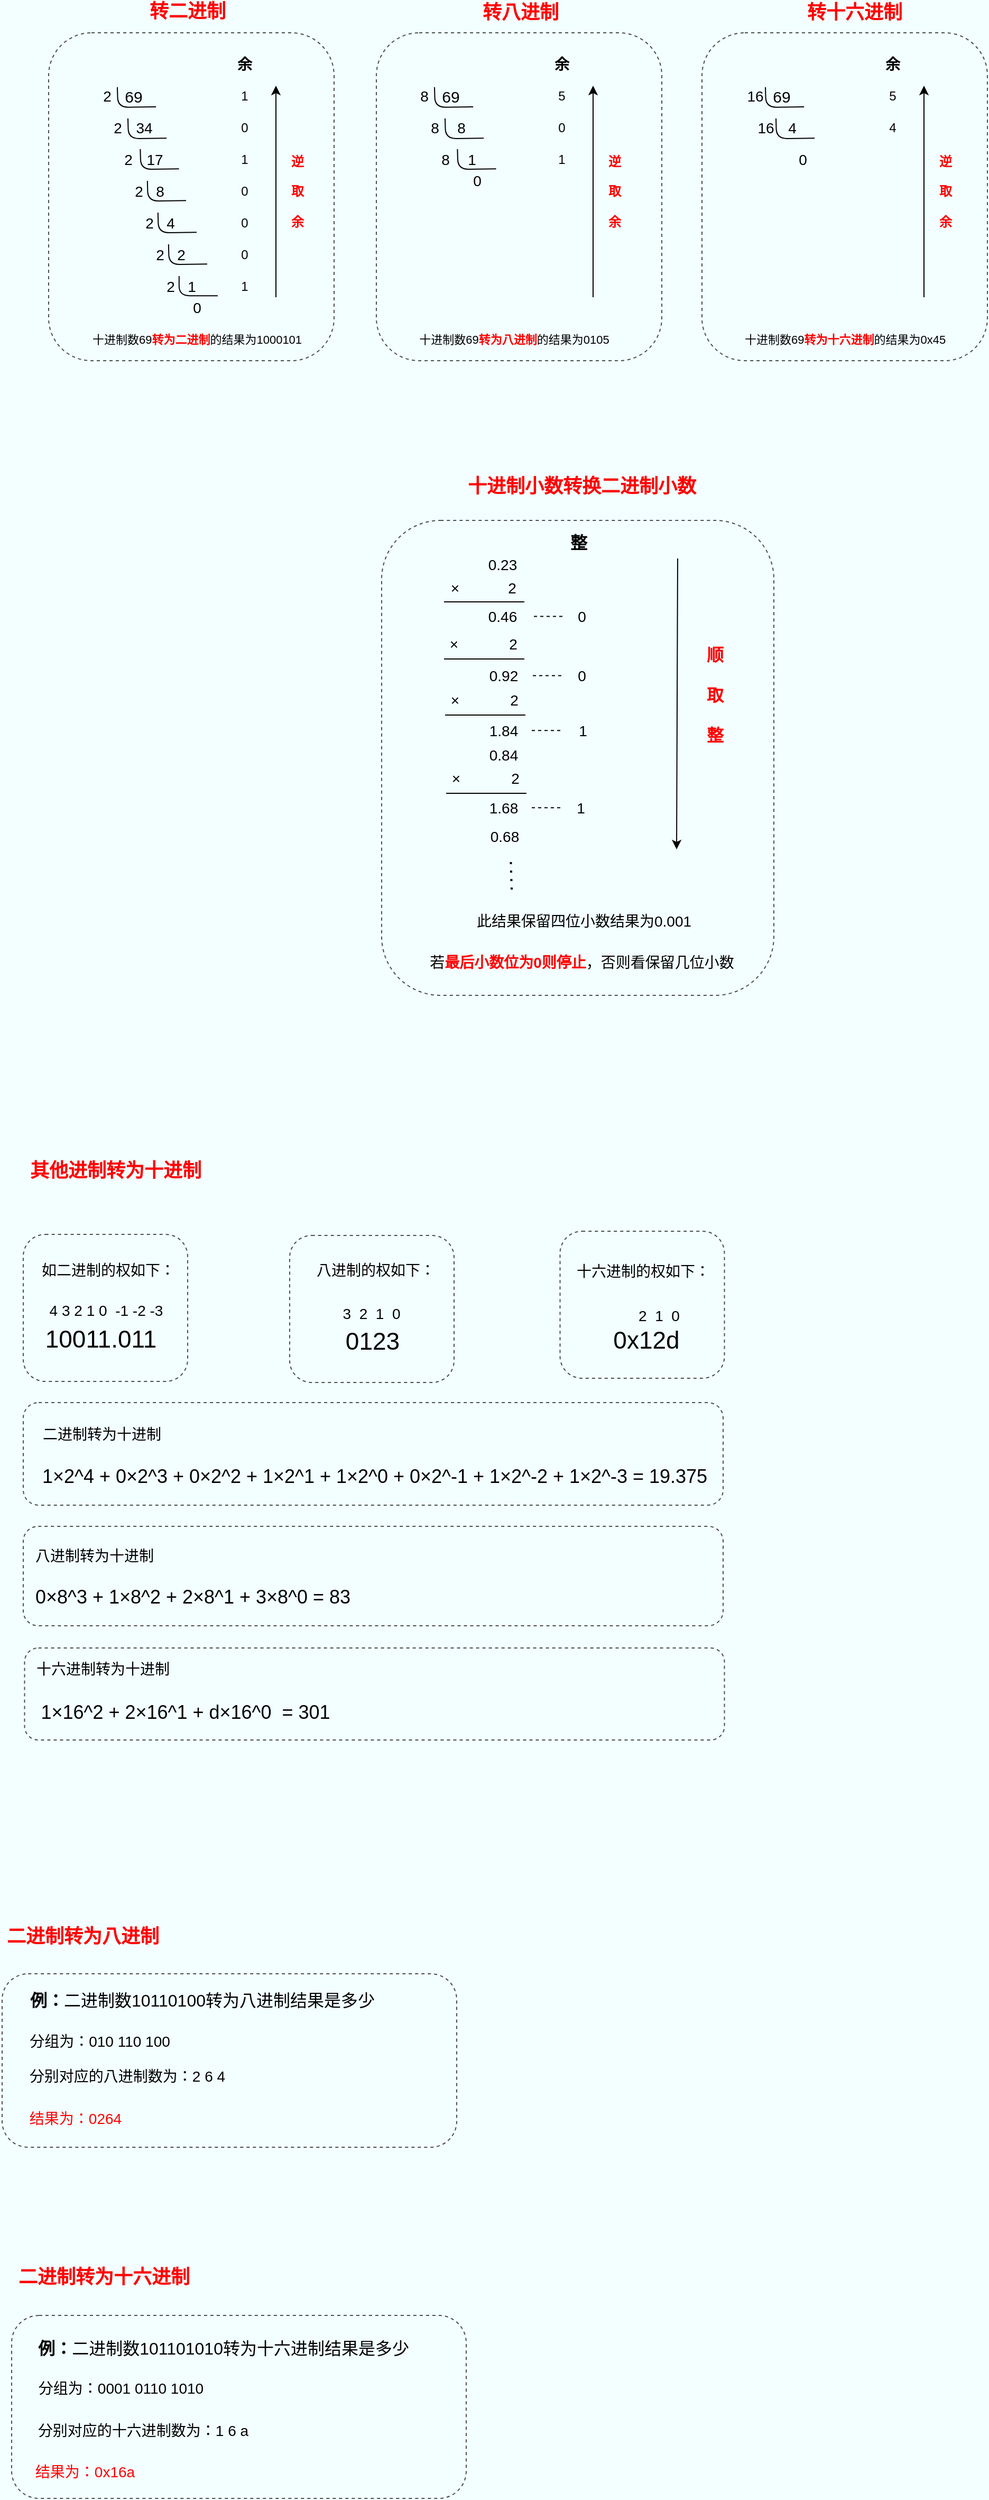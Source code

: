 <mxfile version="14.1.1" type="github">
  <diagram id="C5RBs43oDa-KdzZeNtuy" name="Page-1">
    <mxGraphModel dx="1687" dy="394" grid="1" gridSize="1" guides="1" tooltips="1" connect="1" arrows="1" fold="1" page="0" pageScale="1" pageWidth="827" pageHeight="1169" background="#F2FEFF" math="0" shadow="0">
      <root>
        <mxCell id="WIyWlLk6GJQsqaUBKTNV-0" />
        <mxCell id="WIyWlLk6GJQsqaUBKTNV-1" parent="WIyWlLk6GJQsqaUBKTNV-0" />
        <mxCell id="qtJqmg4V1Cs-F3vaJXCX-4" value="" style="endArrow=none;html=1;edgeStyle=orthogonalEdgeStyle;exitX=0.886;exitY=0.929;exitDx=0;exitDy=0;exitPerimeter=0;" edge="1" parent="WIyWlLk6GJQsqaUBKTNV-1">
          <mxGeometry width="50" height="50" relative="1" as="geometry">
            <mxPoint x="-193.42" y="559.95" as="sourcePoint" />
            <mxPoint x="-230" y="541.37" as="targetPoint" />
          </mxGeometry>
        </mxCell>
        <mxCell id="qtJqmg4V1Cs-F3vaJXCX-6" value="&lt;font style=&quot;font-size: 14px&quot;&gt;2&lt;/font&gt;" style="text;html=1;align=center;verticalAlign=middle;resizable=0;points=[];autosize=1;" vertex="1" parent="WIyWlLk6GJQsqaUBKTNV-1">
          <mxGeometry x="-250" y="540" width="20" height="20" as="geometry" />
        </mxCell>
        <mxCell id="qtJqmg4V1Cs-F3vaJXCX-8" value="&lt;font style=&quot;font-size: 14px&quot;&gt;34&lt;/font&gt;" style="text;html=1;align=center;verticalAlign=middle;resizable=0;points=[];autosize=1;" vertex="1" parent="WIyWlLk6GJQsqaUBKTNV-1">
          <mxGeometry x="-220" y="570" width="30" height="20" as="geometry" />
        </mxCell>
        <mxCell id="qtJqmg4V1Cs-F3vaJXCX-9" value="1" style="text;html=1;align=center;verticalAlign=middle;resizable=0;points=[];autosize=1;" vertex="1" parent="WIyWlLk6GJQsqaUBKTNV-1">
          <mxGeometry x="-120" y="540" width="20" height="20" as="geometry" />
        </mxCell>
        <mxCell id="qtJqmg4V1Cs-F3vaJXCX-12" value="&lt;font style=&quot;font-size: 14px&quot;&gt;&lt;b&gt;余&lt;/b&gt;&lt;/font&gt;" style="text;html=1;align=center;verticalAlign=middle;resizable=0;points=[];autosize=1;" vertex="1" parent="WIyWlLk6GJQsqaUBKTNV-1">
          <mxGeometry x="-125" y="510" width="30" height="20" as="geometry" />
        </mxCell>
        <mxCell id="qtJqmg4V1Cs-F3vaJXCX-14" value="&lt;font style=&quot;font-size: 14px&quot;&gt;2&lt;/font&gt;" style="text;html=1;align=center;verticalAlign=middle;resizable=0;points=[];autosize=1;" vertex="1" parent="WIyWlLk6GJQsqaUBKTNV-1">
          <mxGeometry x="-240" y="570" width="20" height="20" as="geometry" />
        </mxCell>
        <mxCell id="qtJqmg4V1Cs-F3vaJXCX-16" value="&lt;font style=&quot;font-size: 14px&quot;&gt;17&lt;/font&gt;" style="text;html=1;align=center;verticalAlign=middle;resizable=0;points=[];autosize=1;" vertex="1" parent="WIyWlLk6GJQsqaUBKTNV-1">
          <mxGeometry x="-210" y="600" width="30" height="20" as="geometry" />
        </mxCell>
        <mxCell id="qtJqmg4V1Cs-F3vaJXCX-18" value="0" style="text;html=1;align=center;verticalAlign=middle;resizable=0;points=[];autosize=1;" vertex="1" parent="WIyWlLk6GJQsqaUBKTNV-1">
          <mxGeometry x="-120" y="570" width="20" height="20" as="geometry" />
        </mxCell>
        <mxCell id="qtJqmg4V1Cs-F3vaJXCX-20" value="&lt;font style=&quot;font-size: 14px&quot;&gt;8&lt;/font&gt;" style="text;html=1;align=center;verticalAlign=middle;resizable=0;points=[];autosize=1;" vertex="1" parent="WIyWlLk6GJQsqaUBKTNV-1">
          <mxGeometry x="-200" y="630" width="20" height="20" as="geometry" />
        </mxCell>
        <mxCell id="qtJqmg4V1Cs-F3vaJXCX-21" value="1" style="text;html=1;align=center;verticalAlign=middle;resizable=0;points=[];autosize=1;" vertex="1" parent="WIyWlLk6GJQsqaUBKTNV-1">
          <mxGeometry x="-120" y="600" width="20" height="20" as="geometry" />
        </mxCell>
        <mxCell id="qtJqmg4V1Cs-F3vaJXCX-23" value="0" style="text;html=1;align=center;verticalAlign=middle;resizable=0;points=[];autosize=1;" vertex="1" parent="WIyWlLk6GJQsqaUBKTNV-1">
          <mxGeometry x="-120" y="630" width="20" height="20" as="geometry" />
        </mxCell>
        <mxCell id="qtJqmg4V1Cs-F3vaJXCX-25" value="&lt;font style=&quot;font-size: 14px&quot;&gt;4&lt;/font&gt;" style="text;html=1;align=center;verticalAlign=middle;resizable=0;points=[];autosize=1;" vertex="1" parent="WIyWlLk6GJQsqaUBKTNV-1">
          <mxGeometry x="-190" y="660" width="20" height="20" as="geometry" />
        </mxCell>
        <mxCell id="qtJqmg4V1Cs-F3vaJXCX-27" value="0" style="text;html=1;align=center;verticalAlign=middle;resizable=0;points=[];autosize=1;" vertex="1" parent="WIyWlLk6GJQsqaUBKTNV-1">
          <mxGeometry x="-120" y="660" width="20" height="20" as="geometry" />
        </mxCell>
        <mxCell id="qtJqmg4V1Cs-F3vaJXCX-32" value="&lt;font style=&quot;font-size: 14px&quot;&gt;1&lt;/font&gt;" style="text;html=1;align=center;verticalAlign=middle;resizable=0;points=[];autosize=1;" vertex="1" parent="WIyWlLk6GJQsqaUBKTNV-1">
          <mxGeometry x="-170" y="720" width="20" height="20" as="geometry" />
        </mxCell>
        <mxCell id="qtJqmg4V1Cs-F3vaJXCX-35" value="&lt;font style=&quot;font-size: 14px&quot;&gt;0&lt;/font&gt;" style="text;html=1;align=center;verticalAlign=middle;resizable=0;points=[];autosize=1;" vertex="1" parent="WIyWlLk6GJQsqaUBKTNV-1">
          <mxGeometry x="-165" y="740" width="20" height="20" as="geometry" />
        </mxCell>
        <mxCell id="qtJqmg4V1Cs-F3vaJXCX-36" value="0" style="text;html=1;align=center;verticalAlign=middle;resizable=0;points=[];autosize=1;" vertex="1" parent="WIyWlLk6GJQsqaUBKTNV-1">
          <mxGeometry x="-120" y="690" width="20" height="20" as="geometry" />
        </mxCell>
        <mxCell id="qtJqmg4V1Cs-F3vaJXCX-37" value="1" style="text;html=1;align=center;verticalAlign=middle;resizable=0;points=[];autosize=1;" vertex="1" parent="WIyWlLk6GJQsqaUBKTNV-1">
          <mxGeometry x="-120" y="720" width="20" height="20" as="geometry" />
        </mxCell>
        <mxCell id="qtJqmg4V1Cs-F3vaJXCX-38" value="&lt;font style=&quot;font-size: 15px&quot;&gt;69&lt;/font&gt;" style="text;html=1;align=center;verticalAlign=middle;resizable=0;points=[];autosize=1;" vertex="1" parent="WIyWlLk6GJQsqaUBKTNV-1">
          <mxGeometry x="-230" y="540" width="30" height="20" as="geometry" />
        </mxCell>
        <mxCell id="qtJqmg4V1Cs-F3vaJXCX-41" value="" style="endArrow=none;html=1;edgeStyle=orthogonalEdgeStyle;exitX=0.886;exitY=0.929;exitDx=0;exitDy=0;exitPerimeter=0;" edge="1" parent="WIyWlLk6GJQsqaUBKTNV-1">
          <mxGeometry width="50" height="50" relative="1" as="geometry">
            <mxPoint x="-183.42" y="589.58" as="sourcePoint" />
            <mxPoint x="-220" y="571" as="targetPoint" />
          </mxGeometry>
        </mxCell>
        <mxCell id="qtJqmg4V1Cs-F3vaJXCX-42" value="" style="endArrow=none;html=1;edgeStyle=orthogonalEdgeStyle;exitX=0.886;exitY=0.929;exitDx=0;exitDy=0;exitPerimeter=0;" edge="1" parent="WIyWlLk6GJQsqaUBKTNV-1">
          <mxGeometry width="50" height="50" relative="1" as="geometry">
            <mxPoint x="-171.71" y="618.58" as="sourcePoint" />
            <mxPoint x="-208.29" y="600" as="targetPoint" />
          </mxGeometry>
        </mxCell>
        <mxCell id="qtJqmg4V1Cs-F3vaJXCX-43" value="" style="endArrow=none;html=1;edgeStyle=orthogonalEdgeStyle;exitX=0.886;exitY=0.929;exitDx=0;exitDy=0;exitPerimeter=0;" edge="1" parent="WIyWlLk6GJQsqaUBKTNV-1">
          <mxGeometry width="50" height="50" relative="1" as="geometry">
            <mxPoint x="-165.0" y="648.58" as="sourcePoint" />
            <mxPoint x="-201.58" y="630" as="targetPoint" />
          </mxGeometry>
        </mxCell>
        <mxCell id="qtJqmg4V1Cs-F3vaJXCX-44" value="&lt;font style=&quot;font-size: 14px&quot;&gt;2&lt;/font&gt;" style="text;html=1;align=center;verticalAlign=middle;resizable=0;points=[];autosize=1;" vertex="1" parent="WIyWlLk6GJQsqaUBKTNV-1">
          <mxGeometry x="-230" y="600" width="20" height="20" as="geometry" />
        </mxCell>
        <mxCell id="qtJqmg4V1Cs-F3vaJXCX-45" value="&lt;font style=&quot;font-size: 14px&quot;&gt;2&lt;/font&gt;" style="text;html=1;align=center;verticalAlign=middle;resizable=0;points=[];autosize=1;" vertex="1" parent="WIyWlLk6GJQsqaUBKTNV-1">
          <mxGeometry x="-220" y="630" width="20" height="20" as="geometry" />
        </mxCell>
        <mxCell id="qtJqmg4V1Cs-F3vaJXCX-46" value="" style="endArrow=none;html=1;edgeStyle=orthogonalEdgeStyle;exitX=0.886;exitY=0.929;exitDx=0;exitDy=0;exitPerimeter=0;" edge="1" parent="WIyWlLk6GJQsqaUBKTNV-1">
          <mxGeometry width="50" height="50" relative="1" as="geometry">
            <mxPoint x="-155" y="678.58" as="sourcePoint" />
            <mxPoint x="-191.58" y="660" as="targetPoint" />
          </mxGeometry>
        </mxCell>
        <mxCell id="qtJqmg4V1Cs-F3vaJXCX-47" value="&lt;font style=&quot;font-size: 14px&quot;&gt;2&lt;/font&gt;" style="text;html=1;align=center;verticalAlign=middle;resizable=0;points=[];autosize=1;" vertex="1" parent="WIyWlLk6GJQsqaUBKTNV-1">
          <mxGeometry x="-210" y="660" width="20" height="20" as="geometry" />
        </mxCell>
        <mxCell id="qtJqmg4V1Cs-F3vaJXCX-49" value="" style="endArrow=none;html=1;edgeStyle=orthogonalEdgeStyle;exitX=0.886;exitY=0.929;exitDx=0;exitDy=0;exitPerimeter=0;" edge="1" parent="WIyWlLk6GJQsqaUBKTNV-1">
          <mxGeometry width="50" height="50" relative="1" as="geometry">
            <mxPoint x="-145" y="708.58" as="sourcePoint" />
            <mxPoint x="-181.58" y="690" as="targetPoint" />
          </mxGeometry>
        </mxCell>
        <mxCell id="qtJqmg4V1Cs-F3vaJXCX-50" value="&lt;font style=&quot;font-size: 14px&quot;&gt;2&lt;/font&gt;" style="text;html=1;align=center;verticalAlign=middle;resizable=0;points=[];autosize=1;" vertex="1" parent="WIyWlLk6GJQsqaUBKTNV-1">
          <mxGeometry x="-200" y="690" width="20" height="20" as="geometry" />
        </mxCell>
        <mxCell id="qtJqmg4V1Cs-F3vaJXCX-51" value="&lt;font style=&quot;font-size: 14px&quot;&gt;2&lt;/font&gt;" style="text;html=1;align=center;verticalAlign=middle;resizable=0;points=[];autosize=1;" vertex="1" parent="WIyWlLk6GJQsqaUBKTNV-1">
          <mxGeometry x="-180" y="690" width="20" height="20" as="geometry" />
        </mxCell>
        <mxCell id="qtJqmg4V1Cs-F3vaJXCX-52" value="" style="endArrow=none;html=1;edgeStyle=orthogonalEdgeStyle;exitX=0.886;exitY=0.929;exitDx=0;exitDy=0;exitPerimeter=0;" edge="1" parent="WIyWlLk6GJQsqaUBKTNV-1">
          <mxGeometry width="50" height="50" relative="1" as="geometry">
            <mxPoint x="-135" y="738.58" as="sourcePoint" />
            <mxPoint x="-171.58" y="720" as="targetPoint" />
            <Array as="points">
              <mxPoint x="-172" y="739" />
            </Array>
          </mxGeometry>
        </mxCell>
        <mxCell id="qtJqmg4V1Cs-F3vaJXCX-53" value="&lt;font style=&quot;font-size: 14px&quot;&gt;2&lt;/font&gt;" style="text;html=1;align=center;verticalAlign=middle;resizable=0;points=[];autosize=1;" vertex="1" parent="WIyWlLk6GJQsqaUBKTNV-1">
          <mxGeometry x="-190" y="720" width="20" height="20" as="geometry" />
        </mxCell>
        <mxCell id="qtJqmg4V1Cs-F3vaJXCX-54" value="" style="endArrow=classic;html=1;" edge="1" parent="WIyWlLk6GJQsqaUBKTNV-1">
          <mxGeometry width="50" height="50" relative="1" as="geometry">
            <mxPoint x="-80" y="740" as="sourcePoint" />
            <mxPoint x="-80" y="540" as="targetPoint" />
          </mxGeometry>
        </mxCell>
        <mxCell id="qtJqmg4V1Cs-F3vaJXCX-55" value="&lt;font color=&quot;#ff0000&quot;&gt;&lt;b&gt;逆&lt;br&gt;&lt;br&gt;取&lt;br&gt;&lt;br&gt;余&lt;/b&gt;&lt;/font&gt;" style="text;html=1;align=center;verticalAlign=middle;resizable=0;points=[];autosize=1;" vertex="1" parent="WIyWlLk6GJQsqaUBKTNV-1">
          <mxGeometry x="-75" y="600" width="30" height="80" as="geometry" />
        </mxCell>
        <mxCell id="qtJqmg4V1Cs-F3vaJXCX-56" value="&lt;font style=&quot;font-size: 11px&quot;&gt;十进制数69&lt;b&gt;&lt;font color=&quot;#ff0000&quot;&gt;转为二进制&lt;/font&gt;&lt;/b&gt;的结果为1000101&lt;/font&gt;" style="text;html=1;align=center;verticalAlign=middle;resizable=0;points=[];autosize=1;" vertex="1" parent="WIyWlLk6GJQsqaUBKTNV-1">
          <mxGeometry x="-270" y="770" width="230" height="20" as="geometry" />
        </mxCell>
        <mxCell id="qtJqmg4V1Cs-F3vaJXCX-57" value="" style="endArrow=none;html=1;edgeStyle=orthogonalEdgeStyle;exitX=0.886;exitY=0.929;exitDx=0;exitDy=0;exitPerimeter=0;" edge="1" parent="WIyWlLk6GJQsqaUBKTNV-1">
          <mxGeometry width="50" height="50" relative="1" as="geometry">
            <mxPoint x="106.58" y="559.95" as="sourcePoint" />
            <mxPoint x="70" y="541.37" as="targetPoint" />
          </mxGeometry>
        </mxCell>
        <mxCell id="qtJqmg4V1Cs-F3vaJXCX-58" value="&lt;font style=&quot;font-size: 14px&quot;&gt;8&lt;/font&gt;" style="text;html=1;align=center;verticalAlign=middle;resizable=0;points=[];autosize=1;" vertex="1" parent="WIyWlLk6GJQsqaUBKTNV-1">
          <mxGeometry x="50" y="540" width="20" height="20" as="geometry" />
        </mxCell>
        <mxCell id="qtJqmg4V1Cs-F3vaJXCX-59" value="&lt;font style=&quot;font-size: 14px&quot;&gt;8&lt;/font&gt;" style="text;html=1;align=center;verticalAlign=middle;resizable=0;points=[];autosize=1;" vertex="1" parent="WIyWlLk6GJQsqaUBKTNV-1">
          <mxGeometry x="85" y="570" width="20" height="20" as="geometry" />
        </mxCell>
        <mxCell id="qtJqmg4V1Cs-F3vaJXCX-60" value="5" style="text;html=1;align=center;verticalAlign=middle;resizable=0;points=[];autosize=1;" vertex="1" parent="WIyWlLk6GJQsqaUBKTNV-1">
          <mxGeometry x="180" y="540" width="20" height="20" as="geometry" />
        </mxCell>
        <mxCell id="qtJqmg4V1Cs-F3vaJXCX-61" value="&lt;font style=&quot;font-size: 14px&quot;&gt;&lt;b&gt;余&lt;/b&gt;&lt;/font&gt;" style="text;html=1;align=center;verticalAlign=middle;resizable=0;points=[];autosize=1;" vertex="1" parent="WIyWlLk6GJQsqaUBKTNV-1">
          <mxGeometry x="175" y="510" width="30" height="20" as="geometry" />
        </mxCell>
        <mxCell id="qtJqmg4V1Cs-F3vaJXCX-62" value="&lt;font style=&quot;font-size: 14px&quot;&gt;8&lt;/font&gt;" style="text;html=1;align=center;verticalAlign=middle;resizable=0;points=[];autosize=1;" vertex="1" parent="WIyWlLk6GJQsqaUBKTNV-1">
          <mxGeometry x="60" y="570" width="20" height="20" as="geometry" />
        </mxCell>
        <mxCell id="qtJqmg4V1Cs-F3vaJXCX-63" value="&lt;font style=&quot;font-size: 14px&quot;&gt;1&lt;/font&gt;" style="text;html=1;align=center;verticalAlign=middle;resizable=0;points=[];autosize=1;" vertex="1" parent="WIyWlLk6GJQsqaUBKTNV-1">
          <mxGeometry x="95" y="600" width="20" height="20" as="geometry" />
        </mxCell>
        <mxCell id="qtJqmg4V1Cs-F3vaJXCX-64" value="0" style="text;html=1;align=center;verticalAlign=middle;resizable=0;points=[];autosize=1;" vertex="1" parent="WIyWlLk6GJQsqaUBKTNV-1">
          <mxGeometry x="180" y="570" width="20" height="20" as="geometry" />
        </mxCell>
        <mxCell id="qtJqmg4V1Cs-F3vaJXCX-71" value="&lt;font style=&quot;font-size: 14px&quot;&gt;0&lt;/font&gt;" style="text;html=1;align=center;verticalAlign=middle;resizable=0;points=[];autosize=1;" vertex="1" parent="WIyWlLk6GJQsqaUBKTNV-1">
          <mxGeometry x="100" y="620" width="20" height="20" as="geometry" />
        </mxCell>
        <mxCell id="qtJqmg4V1Cs-F3vaJXCX-74" value="&lt;font style=&quot;font-size: 15px&quot;&gt;69&lt;/font&gt;" style="text;html=1;align=center;verticalAlign=middle;resizable=0;points=[];autosize=1;" vertex="1" parent="WIyWlLk6GJQsqaUBKTNV-1">
          <mxGeometry x="70" y="540" width="30" height="20" as="geometry" />
        </mxCell>
        <mxCell id="qtJqmg4V1Cs-F3vaJXCX-75" value="" style="endArrow=none;html=1;edgeStyle=orthogonalEdgeStyle;exitX=0.886;exitY=0.929;exitDx=0;exitDy=0;exitPerimeter=0;" edge="1" parent="WIyWlLk6GJQsqaUBKTNV-1">
          <mxGeometry width="50" height="50" relative="1" as="geometry">
            <mxPoint x="116.58" y="589.58" as="sourcePoint" />
            <mxPoint x="80" y="571" as="targetPoint" />
          </mxGeometry>
        </mxCell>
        <mxCell id="qtJqmg4V1Cs-F3vaJXCX-76" value="" style="endArrow=none;html=1;edgeStyle=orthogonalEdgeStyle;exitX=0.886;exitY=0.929;exitDx=0;exitDy=0;exitPerimeter=0;" edge="1" parent="WIyWlLk6GJQsqaUBKTNV-1">
          <mxGeometry width="50" height="50" relative="1" as="geometry">
            <mxPoint x="128.29" y="618.58" as="sourcePoint" />
            <mxPoint x="91.71" y="600" as="targetPoint" />
          </mxGeometry>
        </mxCell>
        <mxCell id="qtJqmg4V1Cs-F3vaJXCX-78" value="&lt;font style=&quot;font-size: 14px&quot;&gt;8&lt;/font&gt;" style="text;html=1;align=center;verticalAlign=middle;resizable=0;points=[];autosize=1;" vertex="1" parent="WIyWlLk6GJQsqaUBKTNV-1">
          <mxGeometry x="70" y="600" width="20" height="20" as="geometry" />
        </mxCell>
        <mxCell id="qtJqmg4V1Cs-F3vaJXCX-87" value="" style="endArrow=classic;html=1;" edge="1" parent="WIyWlLk6GJQsqaUBKTNV-1">
          <mxGeometry width="50" height="50" relative="1" as="geometry">
            <mxPoint x="220" y="740" as="sourcePoint" />
            <mxPoint x="220" y="540" as="targetPoint" />
          </mxGeometry>
        </mxCell>
        <mxCell id="qtJqmg4V1Cs-F3vaJXCX-88" value="&lt;font color=&quot;#ff0000&quot;&gt;&lt;b&gt;逆&lt;br&gt;&lt;br&gt;取&lt;br&gt;&lt;br&gt;余&lt;/b&gt;&lt;/font&gt;" style="text;html=1;align=center;verticalAlign=middle;resizable=0;points=[];autosize=1;" vertex="1" parent="WIyWlLk6GJQsqaUBKTNV-1">
          <mxGeometry x="225" y="600" width="30" height="80" as="geometry" />
        </mxCell>
        <mxCell id="qtJqmg4V1Cs-F3vaJXCX-89" value="&lt;font style=&quot;font-size: 11px&quot;&gt;十进制数69&lt;font color=&quot;#ff0000&quot; style=&quot;font-weight: bold&quot;&gt;转为八进制&lt;/font&gt;的结果为0105&lt;/font&gt;" style="text;html=1;align=center;verticalAlign=middle;resizable=0;points=[];autosize=1;" vertex="1" parent="WIyWlLk6GJQsqaUBKTNV-1">
          <mxGeometry x="40" y="770" width="210" height="20" as="geometry" />
        </mxCell>
        <mxCell id="qtJqmg4V1Cs-F3vaJXCX-90" value="" style="endArrow=none;html=1;edgeStyle=orthogonalEdgeStyle;exitX=0.886;exitY=0.929;exitDx=0;exitDy=0;exitPerimeter=0;" edge="1" parent="WIyWlLk6GJQsqaUBKTNV-1">
          <mxGeometry width="50" height="50" relative="1" as="geometry">
            <mxPoint x="419.58" y="559.95" as="sourcePoint" />
            <mxPoint x="383" y="541.37" as="targetPoint" />
          </mxGeometry>
        </mxCell>
        <mxCell id="qtJqmg4V1Cs-F3vaJXCX-91" value="&lt;font style=&quot;font-size: 14px&quot;&gt;16&lt;/font&gt;" style="text;html=1;align=center;verticalAlign=middle;resizable=0;points=[];autosize=1;" vertex="1" parent="WIyWlLk6GJQsqaUBKTNV-1">
          <mxGeometry x="358" y="540" width="30" height="20" as="geometry" />
        </mxCell>
        <mxCell id="qtJqmg4V1Cs-F3vaJXCX-92" value="&lt;font style=&quot;font-size: 14px&quot;&gt;4&lt;/font&gt;" style="text;html=1;align=center;verticalAlign=middle;resizable=0;points=[];autosize=1;" vertex="1" parent="WIyWlLk6GJQsqaUBKTNV-1">
          <mxGeometry x="398" y="570" width="20" height="20" as="geometry" />
        </mxCell>
        <mxCell id="qtJqmg4V1Cs-F3vaJXCX-93" value="5" style="text;html=1;align=center;verticalAlign=middle;resizable=0;points=[];autosize=1;" vertex="1" parent="WIyWlLk6GJQsqaUBKTNV-1">
          <mxGeometry x="493" y="540" width="20" height="20" as="geometry" />
        </mxCell>
        <mxCell id="qtJqmg4V1Cs-F3vaJXCX-94" value="&lt;font style=&quot;font-size: 14px&quot;&gt;&lt;b&gt;余&lt;/b&gt;&lt;/font&gt;" style="text;html=1;align=center;verticalAlign=middle;resizable=0;points=[];autosize=1;" vertex="1" parent="WIyWlLk6GJQsqaUBKTNV-1">
          <mxGeometry x="488" y="510" width="30" height="20" as="geometry" />
        </mxCell>
        <mxCell id="qtJqmg4V1Cs-F3vaJXCX-95" value="&lt;font style=&quot;font-size: 14px&quot;&gt;16&lt;/font&gt;" style="text;html=1;align=center;verticalAlign=middle;resizable=0;points=[];autosize=1;" vertex="1" parent="WIyWlLk6GJQsqaUBKTNV-1">
          <mxGeometry x="368" y="570" width="30" height="20" as="geometry" />
        </mxCell>
        <mxCell id="qtJqmg4V1Cs-F3vaJXCX-96" value="&lt;font style=&quot;font-size: 14px&quot;&gt;0&lt;/font&gt;" style="text;html=1;align=center;verticalAlign=middle;resizable=0;points=[];autosize=1;" vertex="1" parent="WIyWlLk6GJQsqaUBKTNV-1">
          <mxGeometry x="408" y="600" width="20" height="20" as="geometry" />
        </mxCell>
        <mxCell id="qtJqmg4V1Cs-F3vaJXCX-97" value="4" style="text;html=1;align=center;verticalAlign=middle;resizable=0;points=[];autosize=1;" vertex="1" parent="WIyWlLk6GJQsqaUBKTNV-1">
          <mxGeometry x="493" y="570" width="20" height="20" as="geometry" />
        </mxCell>
        <mxCell id="qtJqmg4V1Cs-F3vaJXCX-107" value="&lt;font style=&quot;font-size: 15px&quot;&gt;69&lt;/font&gt;" style="text;html=1;align=center;verticalAlign=middle;resizable=0;points=[];autosize=1;" vertex="1" parent="WIyWlLk6GJQsqaUBKTNV-1">
          <mxGeometry x="383" y="540" width="30" height="20" as="geometry" />
        </mxCell>
        <mxCell id="qtJqmg4V1Cs-F3vaJXCX-108" value="" style="endArrow=none;html=1;edgeStyle=orthogonalEdgeStyle;exitX=0.886;exitY=0.929;exitDx=0;exitDy=0;exitPerimeter=0;" edge="1" parent="WIyWlLk6GJQsqaUBKTNV-1">
          <mxGeometry width="50" height="50" relative="1" as="geometry">
            <mxPoint x="429.58" y="589.58" as="sourcePoint" />
            <mxPoint x="393" y="571" as="targetPoint" />
          </mxGeometry>
        </mxCell>
        <mxCell id="qtJqmg4V1Cs-F3vaJXCX-120" value="" style="endArrow=classic;html=1;" edge="1" parent="WIyWlLk6GJQsqaUBKTNV-1">
          <mxGeometry width="50" height="50" relative="1" as="geometry">
            <mxPoint x="533" y="740" as="sourcePoint" />
            <mxPoint x="533" y="540" as="targetPoint" />
          </mxGeometry>
        </mxCell>
        <mxCell id="qtJqmg4V1Cs-F3vaJXCX-121" value="&lt;font color=&quot;#ff0000&quot;&gt;&lt;b&gt;逆&lt;br&gt;&lt;br&gt;取&lt;br&gt;&lt;br&gt;余&lt;/b&gt;&lt;/font&gt;" style="text;html=1;align=center;verticalAlign=middle;resizable=0;points=[];autosize=1;" vertex="1" parent="WIyWlLk6GJQsqaUBKTNV-1">
          <mxGeometry x="538" y="600" width="30" height="80" as="geometry" />
        </mxCell>
        <mxCell id="qtJqmg4V1Cs-F3vaJXCX-122" value="&lt;font style=&quot;font-size: 11px&quot;&gt;十进制数69&lt;b&gt;&lt;font color=&quot;#ff0000&quot;&gt;转为十六进制&lt;/font&gt;&lt;/b&gt;的结果为0x45&lt;/font&gt;" style="text;html=1;align=center;verticalAlign=middle;resizable=0;points=[];autosize=1;" vertex="1" parent="WIyWlLk6GJQsqaUBKTNV-1">
          <mxGeometry x="348" y="770" width="220" height="20" as="geometry" />
        </mxCell>
        <mxCell id="qtJqmg4V1Cs-F3vaJXCX-124" value="1" style="text;html=1;align=center;verticalAlign=middle;resizable=0;points=[];autosize=1;" vertex="1" parent="WIyWlLk6GJQsqaUBKTNV-1">
          <mxGeometry x="180" y="600" width="20" height="20" as="geometry" />
        </mxCell>
        <mxCell id="qtJqmg4V1Cs-F3vaJXCX-125" value="&lt;b&gt;&lt;font style=&quot;font-size: 18px&quot; color=&quot;#ff0000&quot;&gt;转二进制&lt;/font&gt;&lt;/b&gt;" style="text;html=1;align=center;verticalAlign=middle;resizable=0;points=[];autosize=1;" vertex="1" parent="WIyWlLk6GJQsqaUBKTNV-1">
          <mxGeometry x="-209" y="460" width="90" height="20" as="geometry" />
        </mxCell>
        <mxCell id="qtJqmg4V1Cs-F3vaJXCX-126" value="" style="shape=ext;rounded=1;html=1;whiteSpace=wrap;dashed=1;fillColor=none;strokeWidth=1;perimeterSpacing=0;shadow=0;glass=0;sketch=0;strokeColor=#4D4D4D;" vertex="1" parent="WIyWlLk6GJQsqaUBKTNV-1">
          <mxGeometry x="-295" y="490" width="270" height="310" as="geometry" />
        </mxCell>
        <mxCell id="qtJqmg4V1Cs-F3vaJXCX-127" value="" style="shape=ext;rounded=1;html=1;whiteSpace=wrap;dashed=1;fillColor=none;strokeWidth=1;perimeterSpacing=0;shadow=0;glass=0;sketch=0;strokeColor=#4D4D4D;" vertex="1" parent="WIyWlLk6GJQsqaUBKTNV-1">
          <mxGeometry x="15" y="490" width="270" height="310" as="geometry" />
        </mxCell>
        <mxCell id="qtJqmg4V1Cs-F3vaJXCX-128" value="&lt;b&gt;&lt;font style=&quot;font-size: 18px&quot; color=&quot;#ff0000&quot;&gt;转八进制&lt;/font&gt;&lt;/b&gt;" style="text;html=1;align=center;verticalAlign=middle;resizable=0;points=[];autosize=1;" vertex="1" parent="WIyWlLk6GJQsqaUBKTNV-1">
          <mxGeometry x="109" y="460" width="83" height="21" as="geometry" />
        </mxCell>
        <mxCell id="qtJqmg4V1Cs-F3vaJXCX-129" value="&lt;b&gt;&lt;font style=&quot;font-size: 18px&quot; color=&quot;#ff0000&quot;&gt;转十六进制&lt;/font&gt;&lt;/b&gt;" style="text;html=1;align=center;verticalAlign=middle;resizable=0;points=[];autosize=1;" vertex="1" parent="WIyWlLk6GJQsqaUBKTNV-1">
          <mxGeometry x="416" y="460" width="101" height="21" as="geometry" />
        </mxCell>
        <mxCell id="qtJqmg4V1Cs-F3vaJXCX-130" value="" style="shape=ext;rounded=1;html=1;whiteSpace=wrap;dashed=1;fillColor=none;strokeWidth=1;perimeterSpacing=0;shadow=0;glass=0;sketch=0;strokeColor=#4D4D4D;" vertex="1" parent="WIyWlLk6GJQsqaUBKTNV-1">
          <mxGeometry x="323" y="490" width="270" height="310" as="geometry" />
        </mxCell>
        <mxCell id="qtJqmg4V1Cs-F3vaJXCX-133" value="" style="shape=ext;rounded=1;html=1;whiteSpace=wrap;dashed=1;strokeWidth=1;perimeterSpacing=0;shadow=0;glass=0;sketch=0;strokeColor=#4D4D4D;fontSize=14;labelBackgroundColor=none;fillColor=none;" vertex="1" parent="WIyWlLk6GJQsqaUBKTNV-1">
          <mxGeometry x="20" y="951" width="371" height="449" as="geometry" />
        </mxCell>
        <mxCell id="qtJqmg4V1Cs-F3vaJXCX-134" value="0.23&lt;br&gt;" style="text;html=1;align=center;verticalAlign=middle;resizable=0;points=[];autosize=1;fontSize=14;" vertex="1" parent="WIyWlLk6GJQsqaUBKTNV-1">
          <mxGeometry x="115" y="982" width="38" height="22" as="geometry" />
        </mxCell>
        <mxCell id="qtJqmg4V1Cs-F3vaJXCX-136" value="" style="endArrow=none;html=1;fontSize=14;" edge="1" parent="WIyWlLk6GJQsqaUBKTNV-1">
          <mxGeometry width="50" height="50" relative="1" as="geometry">
            <mxPoint x="79" y="1028" as="sourcePoint" />
            <mxPoint x="155" y="1028" as="targetPoint" />
          </mxGeometry>
        </mxCell>
        <mxCell id="qtJqmg4V1Cs-F3vaJXCX-137" value="×" style="text;html=1;align=center;verticalAlign=middle;resizable=0;points=[];autosize=1;fontSize=14;" vertex="1" parent="WIyWlLk6GJQsqaUBKTNV-1">
          <mxGeometry x="79" y="1004" width="19" height="22" as="geometry" />
        </mxCell>
        <mxCell id="qtJqmg4V1Cs-F3vaJXCX-138" value="2" style="text;html=1;align=center;verticalAlign=middle;resizable=0;points=[];autosize=1;fontSize=14;" vertex="1" parent="WIyWlLk6GJQsqaUBKTNV-1">
          <mxGeometry x="133" y="1004" width="19" height="22" as="geometry" />
        </mxCell>
        <mxCell id="qtJqmg4V1Cs-F3vaJXCX-139" value="0.46" style="text;html=1;align=center;verticalAlign=middle;resizable=0;points=[];autosize=1;fontSize=14;" vertex="1" parent="WIyWlLk6GJQsqaUBKTNV-1">
          <mxGeometry x="115" y="1031" width="38" height="22" as="geometry" />
        </mxCell>
        <mxCell id="qtJqmg4V1Cs-F3vaJXCX-140" value="" style="endArrow=none;html=1;fontSize=14;" edge="1" parent="WIyWlLk6GJQsqaUBKTNV-1">
          <mxGeometry width="50" height="50" relative="1" as="geometry">
            <mxPoint x="79" y="1082" as="sourcePoint" />
            <mxPoint x="155" y="1082" as="targetPoint" />
          </mxGeometry>
        </mxCell>
        <mxCell id="qtJqmg4V1Cs-F3vaJXCX-141" value="×" style="text;html=1;align=center;verticalAlign=middle;resizable=0;points=[];autosize=1;fontSize=14;" vertex="1" parent="WIyWlLk6GJQsqaUBKTNV-1">
          <mxGeometry x="78" y="1057" width="19" height="22" as="geometry" />
        </mxCell>
        <mxCell id="qtJqmg4V1Cs-F3vaJXCX-142" value="2" style="text;html=1;align=center;verticalAlign=middle;resizable=0;points=[];autosize=1;fontSize=14;" vertex="1" parent="WIyWlLk6GJQsqaUBKTNV-1">
          <mxGeometry x="134" y="1057" width="19" height="22" as="geometry" />
        </mxCell>
        <mxCell id="qtJqmg4V1Cs-F3vaJXCX-144" value="0.92" style="text;html=1;align=center;verticalAlign=middle;resizable=0;points=[];autosize=1;fontSize=14;" vertex="1" parent="WIyWlLk6GJQsqaUBKTNV-1">
          <mxGeometry x="116" y="1087" width="38" height="22" as="geometry" />
        </mxCell>
        <mxCell id="qtJqmg4V1Cs-F3vaJXCX-148" value="" style="endArrow=none;html=1;fontSize=14;" edge="1" parent="WIyWlLk6GJQsqaUBKTNV-1">
          <mxGeometry width="50" height="50" relative="1" as="geometry">
            <mxPoint x="80" y="1135" as="sourcePoint" />
            <mxPoint x="156" y="1135" as="targetPoint" />
          </mxGeometry>
        </mxCell>
        <mxCell id="qtJqmg4V1Cs-F3vaJXCX-149" value="×" style="text;html=1;align=center;verticalAlign=middle;resizable=0;points=[];autosize=1;fontSize=14;" vertex="1" parent="WIyWlLk6GJQsqaUBKTNV-1">
          <mxGeometry x="79" y="1110" width="19" height="22" as="geometry" />
        </mxCell>
        <mxCell id="qtJqmg4V1Cs-F3vaJXCX-150" value="2" style="text;html=1;align=center;verticalAlign=middle;resizable=0;points=[];autosize=1;fontSize=14;" vertex="1" parent="WIyWlLk6GJQsqaUBKTNV-1">
          <mxGeometry x="135" y="1110" width="19" height="22" as="geometry" />
        </mxCell>
        <mxCell id="qtJqmg4V1Cs-F3vaJXCX-151" value="1.84" style="text;html=1;align=center;verticalAlign=middle;resizable=0;points=[];autosize=1;fontSize=14;" vertex="1" parent="WIyWlLk6GJQsqaUBKTNV-1">
          <mxGeometry x="116" y="1139" width="38" height="22" as="geometry" />
        </mxCell>
        <mxCell id="qtJqmg4V1Cs-F3vaJXCX-152" value="" style="endArrow=none;html=1;fontSize=14;" edge="1" parent="WIyWlLk6GJQsqaUBKTNV-1">
          <mxGeometry width="50" height="50" relative="1" as="geometry">
            <mxPoint x="81" y="1209" as="sourcePoint" />
            <mxPoint x="157" y="1209" as="targetPoint" />
          </mxGeometry>
        </mxCell>
        <mxCell id="qtJqmg4V1Cs-F3vaJXCX-153" value="×" style="text;html=1;align=center;verticalAlign=middle;resizable=0;points=[];autosize=1;fontSize=14;" vertex="1" parent="WIyWlLk6GJQsqaUBKTNV-1">
          <mxGeometry x="80" y="1184" width="19" height="22" as="geometry" />
        </mxCell>
        <mxCell id="qtJqmg4V1Cs-F3vaJXCX-154" value="2" style="text;html=1;align=center;verticalAlign=middle;resizable=0;points=[];autosize=1;fontSize=14;" vertex="1" parent="WIyWlLk6GJQsqaUBKTNV-1">
          <mxGeometry x="136" y="1184" width="19" height="22" as="geometry" />
        </mxCell>
        <mxCell id="qtJqmg4V1Cs-F3vaJXCX-155" value="0.84" style="text;html=1;align=center;verticalAlign=middle;resizable=0;points=[];autosize=1;fontSize=14;" vertex="1" parent="WIyWlLk6GJQsqaUBKTNV-1">
          <mxGeometry x="116" y="1162" width="38" height="22" as="geometry" />
        </mxCell>
        <mxCell id="qtJqmg4V1Cs-F3vaJXCX-156" value="1.68" style="text;html=1;align=center;verticalAlign=middle;resizable=0;points=[];autosize=1;fontSize=14;" vertex="1" parent="WIyWlLk6GJQsqaUBKTNV-1">
          <mxGeometry x="116" y="1212" width="38" height="22" as="geometry" />
        </mxCell>
        <mxCell id="qtJqmg4V1Cs-F3vaJXCX-157" value="0.68" style="text;html=1;align=center;verticalAlign=middle;resizable=0;points=[];autosize=1;fontSize=14;" vertex="1" parent="WIyWlLk6GJQsqaUBKTNV-1">
          <mxGeometry x="117" y="1239" width="38" height="22" as="geometry" />
        </mxCell>
        <mxCell id="qtJqmg4V1Cs-F3vaJXCX-159" value="" style="endArrow=none;dashed=1;html=1;strokeWidth=1;fontSize=14;" edge="1" parent="WIyWlLk6GJQsqaUBKTNV-1">
          <mxGeometry width="50" height="50" relative="1" as="geometry">
            <mxPoint x="162" y="1149.66" as="sourcePoint" />
            <mxPoint x="192" y="1149.66" as="targetPoint" />
          </mxGeometry>
        </mxCell>
        <mxCell id="qtJqmg4V1Cs-F3vaJXCX-160" value="1" style="text;html=1;align=center;verticalAlign=middle;resizable=0;points=[];autosize=1;fontSize=14;" vertex="1" parent="WIyWlLk6GJQsqaUBKTNV-1">
          <mxGeometry x="200" y="1139" width="19" height="22" as="geometry" />
        </mxCell>
        <mxCell id="qtJqmg4V1Cs-F3vaJXCX-161" value="" style="endArrow=none;dashed=1;html=1;strokeWidth=1;fontSize=14;" edge="1" parent="WIyWlLk6GJQsqaUBKTNV-1">
          <mxGeometry width="50" height="50" relative="1" as="geometry">
            <mxPoint x="162" y="1222.66" as="sourcePoint" />
            <mxPoint x="192" y="1222.66" as="targetPoint" />
          </mxGeometry>
        </mxCell>
        <mxCell id="qtJqmg4V1Cs-F3vaJXCX-162" value="1" style="text;html=1;align=center;verticalAlign=middle;resizable=0;points=[];autosize=1;fontSize=14;" vertex="1" parent="WIyWlLk6GJQsqaUBKTNV-1">
          <mxGeometry x="198" y="1212" width="19" height="22" as="geometry" />
        </mxCell>
        <mxCell id="qtJqmg4V1Cs-F3vaJXCX-163" value="" style="endArrow=none;dashed=1;html=1;strokeWidth=1;fontSize=14;" edge="1" parent="WIyWlLk6GJQsqaUBKTNV-1">
          <mxGeometry width="50" height="50" relative="1" as="geometry">
            <mxPoint x="163" y="1097.8" as="sourcePoint" />
            <mxPoint x="193" y="1097.8" as="targetPoint" />
          </mxGeometry>
        </mxCell>
        <mxCell id="qtJqmg4V1Cs-F3vaJXCX-164" value="0" style="text;html=1;align=center;verticalAlign=middle;resizable=0;points=[];autosize=1;fontSize=14;" vertex="1" parent="WIyWlLk6GJQsqaUBKTNV-1">
          <mxGeometry x="199" y="1087" width="19" height="22" as="geometry" />
        </mxCell>
        <mxCell id="qtJqmg4V1Cs-F3vaJXCX-165" value="" style="endArrow=none;dashed=1;html=1;strokeWidth=1;fontSize=14;" edge="1" parent="WIyWlLk6GJQsqaUBKTNV-1">
          <mxGeometry width="50" height="50" relative="1" as="geometry">
            <mxPoint x="164" y="1041.8" as="sourcePoint" />
            <mxPoint x="194" y="1041.8" as="targetPoint" />
          </mxGeometry>
        </mxCell>
        <mxCell id="qtJqmg4V1Cs-F3vaJXCX-166" value="0" style="text;html=1;align=center;verticalAlign=middle;resizable=0;points=[];autosize=1;fontSize=14;" vertex="1" parent="WIyWlLk6GJQsqaUBKTNV-1">
          <mxGeometry x="199" y="1031" width="19" height="22" as="geometry" />
        </mxCell>
        <mxCell id="qtJqmg4V1Cs-F3vaJXCX-167" value="" style="endArrow=none;dashed=1;html=1;dashPattern=1 3;strokeWidth=2;fontSize=14;" edge="1" parent="WIyWlLk6GJQsqaUBKTNV-1">
          <mxGeometry width="50" height="50" relative="1" as="geometry">
            <mxPoint x="143" y="1300" as="sourcePoint" />
            <mxPoint x="142.08" y="1270" as="targetPoint" />
          </mxGeometry>
        </mxCell>
        <mxCell id="qtJqmg4V1Cs-F3vaJXCX-169" value="若&lt;b&gt;&lt;font color=&quot;#ff0000&quot;&gt;最后小数位为0则停止&lt;/font&gt;&lt;/b&gt;，否则看保留几位小数" style="text;html=1;align=center;verticalAlign=middle;resizable=0;points=[];autosize=1;fontSize=14;" vertex="1" parent="WIyWlLk6GJQsqaUBKTNV-1">
          <mxGeometry x="59" y="1358" width="299" height="22" as="geometry" />
        </mxCell>
        <mxCell id="qtJqmg4V1Cs-F3vaJXCX-171" value="" style="endArrow=classic;html=1;strokeWidth=1;fontSize=14;" edge="1" parent="WIyWlLk6GJQsqaUBKTNV-1">
          <mxGeometry width="50" height="50" relative="1" as="geometry">
            <mxPoint x="300" y="987" as="sourcePoint" />
            <mxPoint x="299" y="1262" as="targetPoint" />
          </mxGeometry>
        </mxCell>
        <mxCell id="qtJqmg4V1Cs-F3vaJXCX-172" value="&lt;font style=&quot;font-size: 16px&quot; color=&quot;#ff0000&quot;&gt;&lt;b&gt;顺&lt;br&gt;&lt;br&gt;取&lt;br&gt;&lt;br&gt;整&lt;/b&gt;&lt;/font&gt;" style="text;html=1;align=center;verticalAlign=middle;resizable=0;points=[];autosize=1;fontSize=14;" vertex="1" parent="WIyWlLk6GJQsqaUBKTNV-1">
          <mxGeometry x="321" y="1071" width="27" height="90" as="geometry" />
        </mxCell>
        <mxCell id="qtJqmg4V1Cs-F3vaJXCX-173" value="此结果保留四位小数结果为0.001" style="text;html=1;align=center;verticalAlign=middle;resizable=0;points=[];autosize=1;fontSize=14;" vertex="1" parent="WIyWlLk6GJQsqaUBKTNV-1">
          <mxGeometry x="100" y="1319" width="221" height="22" as="geometry" />
        </mxCell>
        <mxCell id="qtJqmg4V1Cs-F3vaJXCX-174" value="&lt;font style=&quot;font-size: 18px&quot; color=&quot;#ff0000&quot;&gt;&lt;b&gt;十进制小数转换二进制小数&lt;/b&gt;&lt;/font&gt;" style="text;html=1;align=center;verticalAlign=middle;resizable=0;points=[];autosize=1;fontSize=14;" vertex="1" parent="WIyWlLk6GJQsqaUBKTNV-1">
          <mxGeometry x="95" y="907" width="227" height="24" as="geometry" />
        </mxCell>
        <mxCell id="qtJqmg4V1Cs-F3vaJXCX-175" value="&lt;font style=&quot;font-size: 16px&quot;&gt;&lt;b&gt;整&lt;/b&gt;&lt;/font&gt;" style="text;html=1;align=center;verticalAlign=middle;resizable=0;points=[];autosize=1;fontSize=14;" vertex="1" parent="WIyWlLk6GJQsqaUBKTNV-1">
          <mxGeometry x="192" y="961" width="27" height="22" as="geometry" />
        </mxCell>
        <mxCell id="qtJqmg4V1Cs-F3vaJXCX-176" value="&lt;font style=&quot;font-size: 18px&quot; color=&quot;#ff0000&quot;&gt;&lt;b&gt;其他进制转为十进制&lt;/b&gt;&lt;/font&gt;" style="text;html=1;align=center;verticalAlign=middle;resizable=0;points=[];autosize=1;fontSize=14;" vertex="1" parent="WIyWlLk6GJQsqaUBKTNV-1">
          <mxGeometry x="-319" y="1554" width="173" height="24" as="geometry" />
        </mxCell>
        <mxCell id="qtJqmg4V1Cs-F3vaJXCX-178" value="如二进制的权如下：" style="text;html=1;align=center;verticalAlign=middle;resizable=0;points=[];autosize=1;fontSize=14;" vertex="1" parent="WIyWlLk6GJQsqaUBKTNV-1">
          <mxGeometry x="-308" y="1649" width="137" height="22" as="geometry" />
        </mxCell>
        <mxCell id="qtJqmg4V1Cs-F3vaJXCX-179" value="&lt;font style=&quot;font-size: 23px&quot;&gt;10011.011&lt;/font&gt;" style="text;html=1;align=center;verticalAlign=middle;resizable=0;points=[];autosize=1;fontSize=14;" vertex="1" parent="WIyWlLk6GJQsqaUBKTNV-1">
          <mxGeometry x="-304" y="1712" width="116" height="25" as="geometry" />
        </mxCell>
        <mxCell id="qtJqmg4V1Cs-F3vaJXCX-180" value="4 3 2 1 0&amp;nbsp; -1 -2 -3" style="text;html=1;align=center;verticalAlign=middle;resizable=0;points=[];autosize=1;fontSize=14;" vertex="1" parent="WIyWlLk6GJQsqaUBKTNV-1">
          <mxGeometry x="-300" y="1687" width="118" height="22" as="geometry" />
        </mxCell>
        <mxCell id="qtJqmg4V1Cs-F3vaJXCX-181" value="二进制转为十进制" style="text;html=1;align=center;verticalAlign=middle;resizable=0;points=[];autosize=1;fontSize=14;" vertex="1" parent="WIyWlLk6GJQsqaUBKTNV-1">
          <mxGeometry x="-307" y="1804" width="123" height="22" as="geometry" />
        </mxCell>
        <mxCell id="qtJqmg4V1Cs-F3vaJXCX-182" value="&lt;font style=&quot;font-size: 18px&quot;&gt;1×2^4 + 0×2^3 + 0×2^2 + 1×2^1 + 1×2^0 + 0×2^-1 + 1×2^-2 + 1×2^-3 = 19.375&lt;/font&gt;" style="text;html=1;align=center;verticalAlign=middle;resizable=0;points=[];autosize=1;fontSize=14;" vertex="1" parent="WIyWlLk6GJQsqaUBKTNV-1">
          <mxGeometry x="-307" y="1843" width="640" height="24" as="geometry" />
        </mxCell>
        <mxCell id="qtJqmg4V1Cs-F3vaJXCX-183" value="八进制的权如下：" style="text;html=1;align=center;verticalAlign=middle;resizable=0;points=[];autosize=1;fontSize=14;" vertex="1" parent="WIyWlLk6GJQsqaUBKTNV-1">
          <mxGeometry x="-47.25" y="1649" width="123" height="22" as="geometry" />
        </mxCell>
        <mxCell id="qtJqmg4V1Cs-F3vaJXCX-184" value="&lt;font style=&quot;font-size: 23px&quot;&gt;0123&lt;/font&gt;" style="text;html=1;align=center;verticalAlign=middle;resizable=0;points=[];autosize=1;fontSize=14;" vertex="1" parent="WIyWlLk6GJQsqaUBKTNV-1">
          <mxGeometry x="-20.25" y="1714" width="62" height="25" as="geometry" />
        </mxCell>
        <mxCell id="qtJqmg4V1Cs-F3vaJXCX-185" value="3&amp;nbsp; 2&amp;nbsp; 1&amp;nbsp; 0" style="text;html=1;align=center;verticalAlign=middle;resizable=0;points=[];autosize=1;fontSize=14;" vertex="1" parent="WIyWlLk6GJQsqaUBKTNV-1">
          <mxGeometry x="-22.25" y="1690" width="65" height="22" as="geometry" />
        </mxCell>
        <mxCell id="qtJqmg4V1Cs-F3vaJXCX-186" value="十六进制的权如下：" style="text;html=1;align=center;verticalAlign=middle;resizable=0;points=[];autosize=1;fontSize=14;" vertex="1" parent="WIyWlLk6GJQsqaUBKTNV-1">
          <mxGeometry x="198" y="1650" width="137" height="22" as="geometry" />
        </mxCell>
        <mxCell id="qtJqmg4V1Cs-F3vaJXCX-187" value="&lt;font style=&quot;font-size: 23px&quot;&gt;0x12d&lt;/font&gt;" style="text;html=1;align=center;verticalAlign=middle;resizable=0;points=[];autosize=1;fontSize=14;" vertex="1" parent="WIyWlLk6GJQsqaUBKTNV-1">
          <mxGeometry x="233" y="1713" width="74" height="25" as="geometry" />
        </mxCell>
        <mxCell id="qtJqmg4V1Cs-F3vaJXCX-188" value="2&amp;nbsp; 1&amp;nbsp; 0" style="text;html=1;align=center;verticalAlign=middle;resizable=0;points=[];autosize=1;fontSize=14;" vertex="1" parent="WIyWlLk6GJQsqaUBKTNV-1">
          <mxGeometry x="257" y="1692" width="50" height="22" as="geometry" />
        </mxCell>
        <mxCell id="qtJqmg4V1Cs-F3vaJXCX-189" value="" style="shape=ext;rounded=1;html=1;whiteSpace=wrap;dashed=1;strokeWidth=1;perimeterSpacing=0;shadow=0;glass=0;sketch=0;strokeColor=#4D4D4D;fontSize=14;labelBackgroundColor=none;fillColor=none;" vertex="1" parent="WIyWlLk6GJQsqaUBKTNV-1">
          <mxGeometry x="-319" y="1626" width="155.5" height="139" as="geometry" />
        </mxCell>
        <mxCell id="qtJqmg4V1Cs-F3vaJXCX-190" value="" style="shape=ext;rounded=1;html=1;whiteSpace=wrap;dashed=1;strokeWidth=1;perimeterSpacing=0;shadow=0;glass=0;sketch=0;strokeColor=#4D4D4D;fontSize=14;labelBackgroundColor=none;fillColor=none;" vertex="1" parent="WIyWlLk6GJQsqaUBKTNV-1">
          <mxGeometry x="-67" y="1627" width="155.5" height="139" as="geometry" />
        </mxCell>
        <mxCell id="qtJqmg4V1Cs-F3vaJXCX-191" value="" style="shape=ext;rounded=1;html=1;whiteSpace=wrap;dashed=1;strokeWidth=1;perimeterSpacing=0;shadow=0;glass=0;sketch=0;strokeColor=#4D4D4D;fontSize=14;labelBackgroundColor=none;fillColor=none;" vertex="1" parent="WIyWlLk6GJQsqaUBKTNV-1">
          <mxGeometry x="188.75" y="1623" width="155.5" height="139" as="geometry" />
        </mxCell>
        <mxCell id="qtJqmg4V1Cs-F3vaJXCX-193" value="八进制转为十进制" style="text;html=1;align=center;verticalAlign=middle;resizable=0;points=[];autosize=1;fontSize=14;" vertex="1" parent="WIyWlLk6GJQsqaUBKTNV-1">
          <mxGeometry x="-314" y="1919" width="123" height="22" as="geometry" />
        </mxCell>
        <mxCell id="qtJqmg4V1Cs-F3vaJXCX-194" value="&lt;font style=&quot;font-size: 18px&quot;&gt;0×8^3 + 1×8^2 + 2×8^1 + 3×8^0 = 83&lt;/font&gt;" style="text;html=1;align=center;verticalAlign=middle;resizable=0;points=[];autosize=1;fontSize=14;" vertex="1" parent="WIyWlLk6GJQsqaUBKTNV-1">
          <mxGeometry x="-314" y="1957" width="309" height="24" as="geometry" />
        </mxCell>
        <mxCell id="qtJqmg4V1Cs-F3vaJXCX-197" value="十六进制转为十进制" style="text;html=1;align=center;verticalAlign=middle;resizable=0;points=[];autosize=1;fontSize=14;" vertex="1" parent="WIyWlLk6GJQsqaUBKTNV-1">
          <mxGeometry x="-312.75" y="2026" width="137" height="22" as="geometry" />
        </mxCell>
        <mxCell id="qtJqmg4V1Cs-F3vaJXCX-198" value="&lt;font style=&quot;font-size: 18px&quot;&gt;1×16^2 + 2×16^1 + d×16^0&amp;nbsp; = 301&lt;/font&gt;" style="text;html=1;align=center;verticalAlign=middle;resizable=0;points=[];autosize=1;fontSize=14;" vertex="1" parent="WIyWlLk6GJQsqaUBKTNV-1">
          <mxGeometry x="-308.75" y="2066" width="285" height="24" as="geometry" />
        </mxCell>
        <mxCell id="qtJqmg4V1Cs-F3vaJXCX-200" value="" style="shape=ext;rounded=1;html=1;whiteSpace=wrap;dashed=1;strokeWidth=1;perimeterSpacing=0;shadow=0;glass=0;sketch=0;strokeColor=#4D4D4D;fontSize=14;labelBackgroundColor=none;fillColor=none;" vertex="1" parent="WIyWlLk6GJQsqaUBKTNV-1">
          <mxGeometry x="-319" y="1785" width="662" height="97" as="geometry" />
        </mxCell>
        <mxCell id="qtJqmg4V1Cs-F3vaJXCX-201" value="" style="shape=ext;rounded=1;html=1;whiteSpace=wrap;dashed=1;strokeWidth=1;perimeterSpacing=0;shadow=0;glass=0;sketch=0;strokeColor=#4D4D4D;fontSize=14;labelBackgroundColor=none;fillColor=none;" vertex="1" parent="WIyWlLk6GJQsqaUBKTNV-1">
          <mxGeometry x="-319" y="1902" width="662" height="94" as="geometry" />
        </mxCell>
        <mxCell id="qtJqmg4V1Cs-F3vaJXCX-202" value="" style="shape=ext;rounded=1;html=1;whiteSpace=wrap;dashed=1;strokeWidth=1;perimeterSpacing=0;shadow=0;glass=0;sketch=0;strokeColor=#4D4D4D;fontSize=14;labelBackgroundColor=none;fillColor=none;" vertex="1" parent="WIyWlLk6GJQsqaUBKTNV-1">
          <mxGeometry x="-317.75" y="2017" width="662" height="87" as="geometry" />
        </mxCell>
        <mxCell id="qtJqmg4V1Cs-F3vaJXCX-203" value="&lt;font style=&quot;font-size: 16px&quot;&gt;&lt;b&gt;例：&lt;/b&gt;二进制数10110100转为八进制结果是多少&lt;/font&gt;" style="text;html=1;align=center;verticalAlign=middle;resizable=0;points=[];autosize=1;fontSize=14;" vertex="1" parent="WIyWlLk6GJQsqaUBKTNV-1">
          <mxGeometry x="-319" y="2339" width="337" height="22" as="geometry" />
        </mxCell>
        <mxCell id="qtJqmg4V1Cs-F3vaJXCX-204" value="分组为：010 110 100" style="text;html=1;align=center;verticalAlign=middle;resizable=0;points=[];autosize=1;fontSize=14;" vertex="1" parent="WIyWlLk6GJQsqaUBKTNV-1">
          <mxGeometry x="-319" y="2378" width="144" height="22" as="geometry" />
        </mxCell>
        <mxCell id="qtJqmg4V1Cs-F3vaJXCX-205" value="分别对应的八进制数为：2 6 4" style="text;html=1;align=center;verticalAlign=middle;resizable=0;points=[];autosize=1;fontSize=14;" vertex="1" parent="WIyWlLk6GJQsqaUBKTNV-1">
          <mxGeometry x="-319" y="2411" width="196" height="22" as="geometry" />
        </mxCell>
        <mxCell id="qtJqmg4V1Cs-F3vaJXCX-207" value="&lt;font color=&quot;#ff0000&quot;&gt;结果为：0264&lt;/font&gt;" style="text;html=1;align=center;verticalAlign=middle;resizable=0;points=[];autosize=1;fontSize=14;" vertex="1" parent="WIyWlLk6GJQsqaUBKTNV-1">
          <mxGeometry x="-319" y="2451" width="98" height="22" as="geometry" />
        </mxCell>
        <mxCell id="qtJqmg4V1Cs-F3vaJXCX-208" value="&lt;font style=&quot;font-size: 18px&quot; color=&quot;#ff0000&quot;&gt;&lt;b&gt;二进制转为八进制&lt;/b&gt;&lt;/font&gt;" style="text;html=1;align=center;verticalAlign=middle;resizable=0;points=[];autosize=1;fontSize=14;" vertex="1" parent="WIyWlLk6GJQsqaUBKTNV-1">
          <mxGeometry x="-341" y="2278" width="155" height="24" as="geometry" />
        </mxCell>
        <mxCell id="qtJqmg4V1Cs-F3vaJXCX-209" value="" style="shape=ext;rounded=1;html=1;whiteSpace=wrap;dashed=1;strokeWidth=1;perimeterSpacing=0;shadow=0;glass=0;sketch=0;strokeColor=#4D4D4D;fontSize=14;labelBackgroundColor=none;fillColor=none;" vertex="1" parent="WIyWlLk6GJQsqaUBKTNV-1">
          <mxGeometry x="-339" y="2325" width="430" height="164" as="geometry" />
        </mxCell>
        <mxCell id="qtJqmg4V1Cs-F3vaJXCX-210" value="&lt;font style=&quot;font-size: 16px&quot;&gt;&lt;b&gt;例：&lt;/b&gt;二进制数101101010转为十六进制结果是多少&lt;/font&gt;" style="text;html=1;align=center;verticalAlign=middle;resizable=0;points=[];autosize=1;fontSize=14;" vertex="1" parent="WIyWlLk6GJQsqaUBKTNV-1">
          <mxGeometry x="-311" y="2668" width="362" height="22" as="geometry" />
        </mxCell>
        <mxCell id="qtJqmg4V1Cs-F3vaJXCX-211" value="分组为：0001 0110 1010" style="text;html=1;align=center;verticalAlign=middle;resizable=0;points=[];autosize=1;fontSize=14;" vertex="1" parent="WIyWlLk6GJQsqaUBKTNV-1">
          <mxGeometry x="-311" y="2706" width="167" height="22" as="geometry" />
        </mxCell>
        <mxCell id="qtJqmg4V1Cs-F3vaJXCX-212" value="分别对应的十六进制数为：1 6 a" style="text;html=1;align=center;verticalAlign=middle;resizable=0;points=[];autosize=1;fontSize=14;" vertex="1" parent="WIyWlLk6GJQsqaUBKTNV-1">
          <mxGeometry x="-311" y="2746" width="210" height="22" as="geometry" />
        </mxCell>
        <mxCell id="qtJqmg4V1Cs-F3vaJXCX-213" value="&lt;font color=&quot;#ff0000&quot;&gt;结果为：0x16a&lt;/font&gt;" style="text;html=1;align=center;verticalAlign=middle;resizable=0;points=[];autosize=1;fontSize=14;" vertex="1" parent="WIyWlLk6GJQsqaUBKTNV-1">
          <mxGeometry x="-314" y="2785" width="105" height="22" as="geometry" />
        </mxCell>
        <mxCell id="qtJqmg4V1Cs-F3vaJXCX-214" value="&lt;font style=&quot;font-size: 18px&quot; color=&quot;#ff0000&quot;&gt;&lt;b&gt;二进制转为十六进制&lt;/b&gt;&lt;/font&gt;" style="text;html=1;align=center;verticalAlign=middle;resizable=0;points=[];autosize=1;fontSize=14;" vertex="1" parent="WIyWlLk6GJQsqaUBKTNV-1">
          <mxGeometry x="-330" y="2600" width="173" height="24" as="geometry" />
        </mxCell>
        <mxCell id="qtJqmg4V1Cs-F3vaJXCX-215" value="" style="shape=ext;rounded=1;html=1;whiteSpace=wrap;dashed=1;strokeWidth=1;perimeterSpacing=0;shadow=0;glass=0;sketch=0;strokeColor=#4D4D4D;fontSize=14;labelBackgroundColor=none;fillColor=none;" vertex="1" parent="WIyWlLk6GJQsqaUBKTNV-1">
          <mxGeometry x="-330" y="2648" width="430" height="173" as="geometry" />
        </mxCell>
      </root>
    </mxGraphModel>
  </diagram>
</mxfile>
